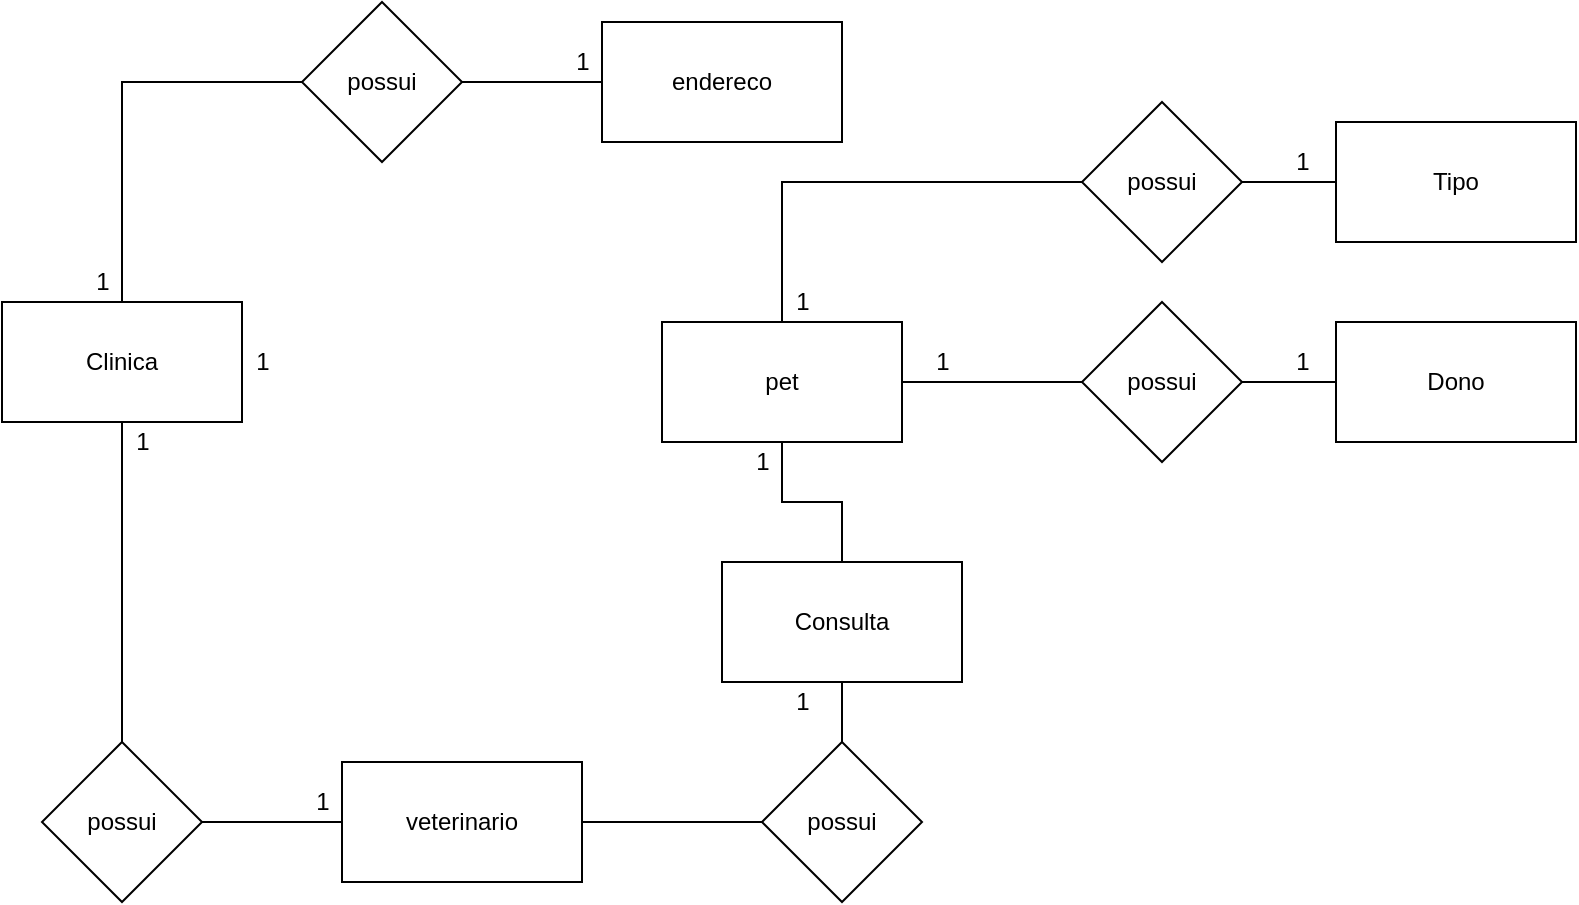 <mxfile version="14.9.3" type="device"><diagram id="0TdlYgdFrSVlWVJTrMg2" name="Page-1"><mxGraphModel dx="1221" dy="681" grid="1" gridSize="10" guides="1" tooltips="1" connect="1" arrows="1" fold="1" page="1" pageScale="1" pageWidth="827" pageHeight="1169" math="0" shadow="0"><root><mxCell id="0"/><mxCell id="1" parent="0"/><mxCell id="OVugyMDkGFm8l6Y3jhnO-1" value="Clinica" style="rounded=0;whiteSpace=wrap;html=1;" vertex="1" parent="1"><mxGeometry x="40" y="160" width="120" height="60" as="geometry"/></mxCell><mxCell id="OVugyMDkGFm8l6Y3jhnO-7" value="" style="edgeStyle=orthogonalEdgeStyle;rounded=0;orthogonalLoop=1;jettySize=auto;html=1;endArrow=none;endFill=0;" edge="1" parent="1" source="OVugyMDkGFm8l6Y3jhnO-2" target="OVugyMDkGFm8l6Y3jhnO-3"><mxGeometry relative="1" as="geometry"/></mxCell><mxCell id="OVugyMDkGFm8l6Y3jhnO-2" value="endereco" style="rounded=0;whiteSpace=wrap;html=1;" vertex="1" parent="1"><mxGeometry x="340" y="20" width="120" height="60" as="geometry"/></mxCell><mxCell id="OVugyMDkGFm8l6Y3jhnO-4" style="edgeStyle=orthogonalEdgeStyle;rounded=0;orthogonalLoop=1;jettySize=auto;html=1;entryX=0.5;entryY=0;entryDx=0;entryDy=0;endArrow=none;endFill=0;" edge="1" parent="1" source="OVugyMDkGFm8l6Y3jhnO-3" target="OVugyMDkGFm8l6Y3jhnO-1"><mxGeometry relative="1" as="geometry"/></mxCell><mxCell id="OVugyMDkGFm8l6Y3jhnO-5" style="edgeStyle=orthogonalEdgeStyle;rounded=0;orthogonalLoop=1;jettySize=auto;html=1;endArrow=none;endFill=0;" edge="1" parent="1" source="OVugyMDkGFm8l6Y3jhnO-3" target="OVugyMDkGFm8l6Y3jhnO-2"><mxGeometry relative="1" as="geometry"/></mxCell><mxCell id="OVugyMDkGFm8l6Y3jhnO-3" value="possui" style="rhombus;whiteSpace=wrap;html=1;" vertex="1" parent="1"><mxGeometry x="190" y="10" width="80" height="80" as="geometry"/></mxCell><mxCell id="OVugyMDkGFm8l6Y3jhnO-6" value="1" style="text;html=1;align=center;verticalAlign=middle;resizable=0;points=[];autosize=1;strokeColor=none;" vertex="1" parent="1"><mxGeometry x="80" y="140" width="20" height="20" as="geometry"/></mxCell><mxCell id="OVugyMDkGFm8l6Y3jhnO-8" value="1" style="text;html=1;align=center;verticalAlign=middle;resizable=0;points=[];autosize=1;strokeColor=none;" vertex="1" parent="1"><mxGeometry x="320" y="30" width="20" height="20" as="geometry"/></mxCell><mxCell id="OVugyMDkGFm8l6Y3jhnO-11" style="edgeStyle=orthogonalEdgeStyle;rounded=0;orthogonalLoop=1;jettySize=auto;html=1;endArrow=none;endFill=0;entryX=0.5;entryY=1;entryDx=0;entryDy=0;" edge="1" parent="1" source="OVugyMDkGFm8l6Y3jhnO-9" target="OVugyMDkGFm8l6Y3jhnO-1"><mxGeometry relative="1" as="geometry"><mxPoint x="170" y="200" as="targetPoint"/></mxGeometry></mxCell><mxCell id="OVugyMDkGFm8l6Y3jhnO-28" style="edgeStyle=orthogonalEdgeStyle;rounded=0;orthogonalLoop=1;jettySize=auto;html=1;entryX=0;entryY=0.5;entryDx=0;entryDy=0;endArrow=none;endFill=0;" edge="1" parent="1" source="OVugyMDkGFm8l6Y3jhnO-9" target="OVugyMDkGFm8l6Y3jhnO-27"><mxGeometry relative="1" as="geometry"/></mxCell><mxCell id="OVugyMDkGFm8l6Y3jhnO-9" value="possui" style="rhombus;whiteSpace=wrap;html=1;" vertex="1" parent="1"><mxGeometry x="60" y="380" width="80" height="80" as="geometry"/></mxCell><mxCell id="OVugyMDkGFm8l6Y3jhnO-20" style="edgeStyle=orthogonalEdgeStyle;rounded=0;orthogonalLoop=1;jettySize=auto;html=1;entryX=0;entryY=0.5;entryDx=0;entryDy=0;endArrow=none;endFill=0;" edge="1" parent="1" source="OVugyMDkGFm8l6Y3jhnO-10" target="OVugyMDkGFm8l6Y3jhnO-15"><mxGeometry relative="1" as="geometry"><Array as="points"><mxPoint x="430" y="100"/></Array></mxGeometry></mxCell><mxCell id="OVugyMDkGFm8l6Y3jhnO-38" value="" style="edgeStyle=orthogonalEdgeStyle;rounded=0;orthogonalLoop=1;jettySize=auto;html=1;endArrow=none;endFill=0;" edge="1" parent="1" source="OVugyMDkGFm8l6Y3jhnO-10" target="OVugyMDkGFm8l6Y3jhnO-34"><mxGeometry relative="1" as="geometry"/></mxCell><mxCell id="OVugyMDkGFm8l6Y3jhnO-10" value="pet" style="rounded=0;whiteSpace=wrap;html=1;" vertex="1" parent="1"><mxGeometry x="370" y="170" width="120" height="60" as="geometry"/></mxCell><mxCell id="OVugyMDkGFm8l6Y3jhnO-13" value="1" style="text;html=1;align=center;verticalAlign=middle;resizable=0;points=[];autosize=1;strokeColor=none;" vertex="1" parent="1"><mxGeometry x="160" y="180" width="20" height="20" as="geometry"/></mxCell><mxCell id="OVugyMDkGFm8l6Y3jhnO-22" style="edgeStyle=orthogonalEdgeStyle;rounded=0;orthogonalLoop=1;jettySize=auto;html=1;entryX=0;entryY=0.5;entryDx=0;entryDy=0;endArrow=none;endFill=0;" edge="1" parent="1" source="OVugyMDkGFm8l6Y3jhnO-15" target="OVugyMDkGFm8l6Y3jhnO-21"><mxGeometry relative="1" as="geometry"/></mxCell><mxCell id="OVugyMDkGFm8l6Y3jhnO-15" value="possui" style="rhombus;whiteSpace=wrap;html=1;" vertex="1" parent="1"><mxGeometry x="580" y="60" width="80" height="80" as="geometry"/></mxCell><mxCell id="OVugyMDkGFm8l6Y3jhnO-17" style="edgeStyle=orthogonalEdgeStyle;rounded=0;orthogonalLoop=1;jettySize=auto;html=1;endArrow=none;endFill=0;" edge="1" parent="1" source="OVugyMDkGFm8l6Y3jhnO-16" target="OVugyMDkGFm8l6Y3jhnO-10"><mxGeometry relative="1" as="geometry"/></mxCell><mxCell id="OVugyMDkGFm8l6Y3jhnO-16" value="possui" style="rhombus;whiteSpace=wrap;html=1;" vertex="1" parent="1"><mxGeometry x="580" y="160" width="80" height="80" as="geometry"/></mxCell><mxCell id="OVugyMDkGFm8l6Y3jhnO-19" style="edgeStyle=orthogonalEdgeStyle;rounded=0;orthogonalLoop=1;jettySize=auto;html=1;entryX=1;entryY=0.5;entryDx=0;entryDy=0;endArrow=none;endFill=0;" edge="1" parent="1" source="OVugyMDkGFm8l6Y3jhnO-18" target="OVugyMDkGFm8l6Y3jhnO-16"><mxGeometry relative="1" as="geometry"/></mxCell><mxCell id="OVugyMDkGFm8l6Y3jhnO-18" value="Dono" style="rounded=0;whiteSpace=wrap;html=1;" vertex="1" parent="1"><mxGeometry x="707" y="170" width="120" height="60" as="geometry"/></mxCell><mxCell id="OVugyMDkGFm8l6Y3jhnO-21" value="Tipo" style="rounded=0;whiteSpace=wrap;html=1;" vertex="1" parent="1"><mxGeometry x="707" y="70" width="120" height="60" as="geometry"/></mxCell><mxCell id="OVugyMDkGFm8l6Y3jhnO-23" value="1" style="text;html=1;align=center;verticalAlign=middle;resizable=0;points=[];autosize=1;strokeColor=none;" vertex="1" parent="1"><mxGeometry x="500" y="180" width="20" height="20" as="geometry"/></mxCell><mxCell id="OVugyMDkGFm8l6Y3jhnO-24" value="1" style="text;html=1;align=center;verticalAlign=middle;resizable=0;points=[];autosize=1;strokeColor=none;" vertex="1" parent="1"><mxGeometry x="680" y="180" width="20" height="20" as="geometry"/></mxCell><mxCell id="OVugyMDkGFm8l6Y3jhnO-25" value="1" style="text;html=1;align=center;verticalAlign=middle;resizable=0;points=[];autosize=1;strokeColor=none;" vertex="1" parent="1"><mxGeometry x="430" y="150" width="20" height="20" as="geometry"/></mxCell><mxCell id="OVugyMDkGFm8l6Y3jhnO-26" value="1" style="text;html=1;align=center;verticalAlign=middle;resizable=0;points=[];autosize=1;strokeColor=none;" vertex="1" parent="1"><mxGeometry x="680" y="80" width="20" height="20" as="geometry"/></mxCell><mxCell id="OVugyMDkGFm8l6Y3jhnO-33" style="edgeStyle=orthogonalEdgeStyle;rounded=0;orthogonalLoop=1;jettySize=auto;html=1;entryX=0;entryY=0.5;entryDx=0;entryDy=0;endArrow=none;endFill=0;" edge="1" parent="1" source="OVugyMDkGFm8l6Y3jhnO-27" target="OVugyMDkGFm8l6Y3jhnO-32"><mxGeometry relative="1" as="geometry"/></mxCell><mxCell id="OVugyMDkGFm8l6Y3jhnO-27" value="veterinario" style="rounded=0;whiteSpace=wrap;html=1;" vertex="1" parent="1"><mxGeometry x="210" y="390" width="120" height="60" as="geometry"/></mxCell><mxCell id="OVugyMDkGFm8l6Y3jhnO-30" value="1" style="text;html=1;align=center;verticalAlign=middle;resizable=0;points=[];autosize=1;strokeColor=none;" vertex="1" parent="1"><mxGeometry x="100" y="220" width="20" height="20" as="geometry"/></mxCell><mxCell id="OVugyMDkGFm8l6Y3jhnO-31" value="1" style="text;html=1;align=center;verticalAlign=middle;resizable=0;points=[];autosize=1;strokeColor=none;" vertex="1" parent="1"><mxGeometry x="190" y="400" width="20" height="20" as="geometry"/></mxCell><mxCell id="OVugyMDkGFm8l6Y3jhnO-35" style="edgeStyle=orthogonalEdgeStyle;rounded=0;orthogonalLoop=1;jettySize=auto;html=1;entryX=0.5;entryY=1;entryDx=0;entryDy=0;endArrow=none;endFill=0;" edge="1" parent="1" source="OVugyMDkGFm8l6Y3jhnO-32" target="OVugyMDkGFm8l6Y3jhnO-34"><mxGeometry relative="1" as="geometry"/></mxCell><mxCell id="OVugyMDkGFm8l6Y3jhnO-32" value="possui" style="rhombus;whiteSpace=wrap;html=1;" vertex="1" parent="1"><mxGeometry x="420" y="380" width="80" height="80" as="geometry"/></mxCell><mxCell id="OVugyMDkGFm8l6Y3jhnO-36" value="" style="edgeStyle=orthogonalEdgeStyle;rounded=0;orthogonalLoop=1;jettySize=auto;html=1;endArrow=none;endFill=0;" edge="1" parent="1" source="OVugyMDkGFm8l6Y3jhnO-34" target="OVugyMDkGFm8l6Y3jhnO-10"><mxGeometry relative="1" as="geometry"/></mxCell><mxCell id="OVugyMDkGFm8l6Y3jhnO-34" value="Consulta" style="rounded=0;whiteSpace=wrap;html=1;" vertex="1" parent="1"><mxGeometry x="400" y="290" width="120" height="60" as="geometry"/></mxCell><mxCell id="OVugyMDkGFm8l6Y3jhnO-37" value="1" style="text;html=1;align=center;verticalAlign=middle;resizable=0;points=[];autosize=1;strokeColor=none;" vertex="1" parent="1"><mxGeometry x="430" y="350" width="20" height="20" as="geometry"/></mxCell><mxCell id="OVugyMDkGFm8l6Y3jhnO-39" value="1" style="text;html=1;align=center;verticalAlign=middle;resizable=0;points=[];autosize=1;strokeColor=none;" vertex="1" parent="1"><mxGeometry x="410" y="230" width="20" height="20" as="geometry"/></mxCell></root></mxGraphModel></diagram></mxfile>